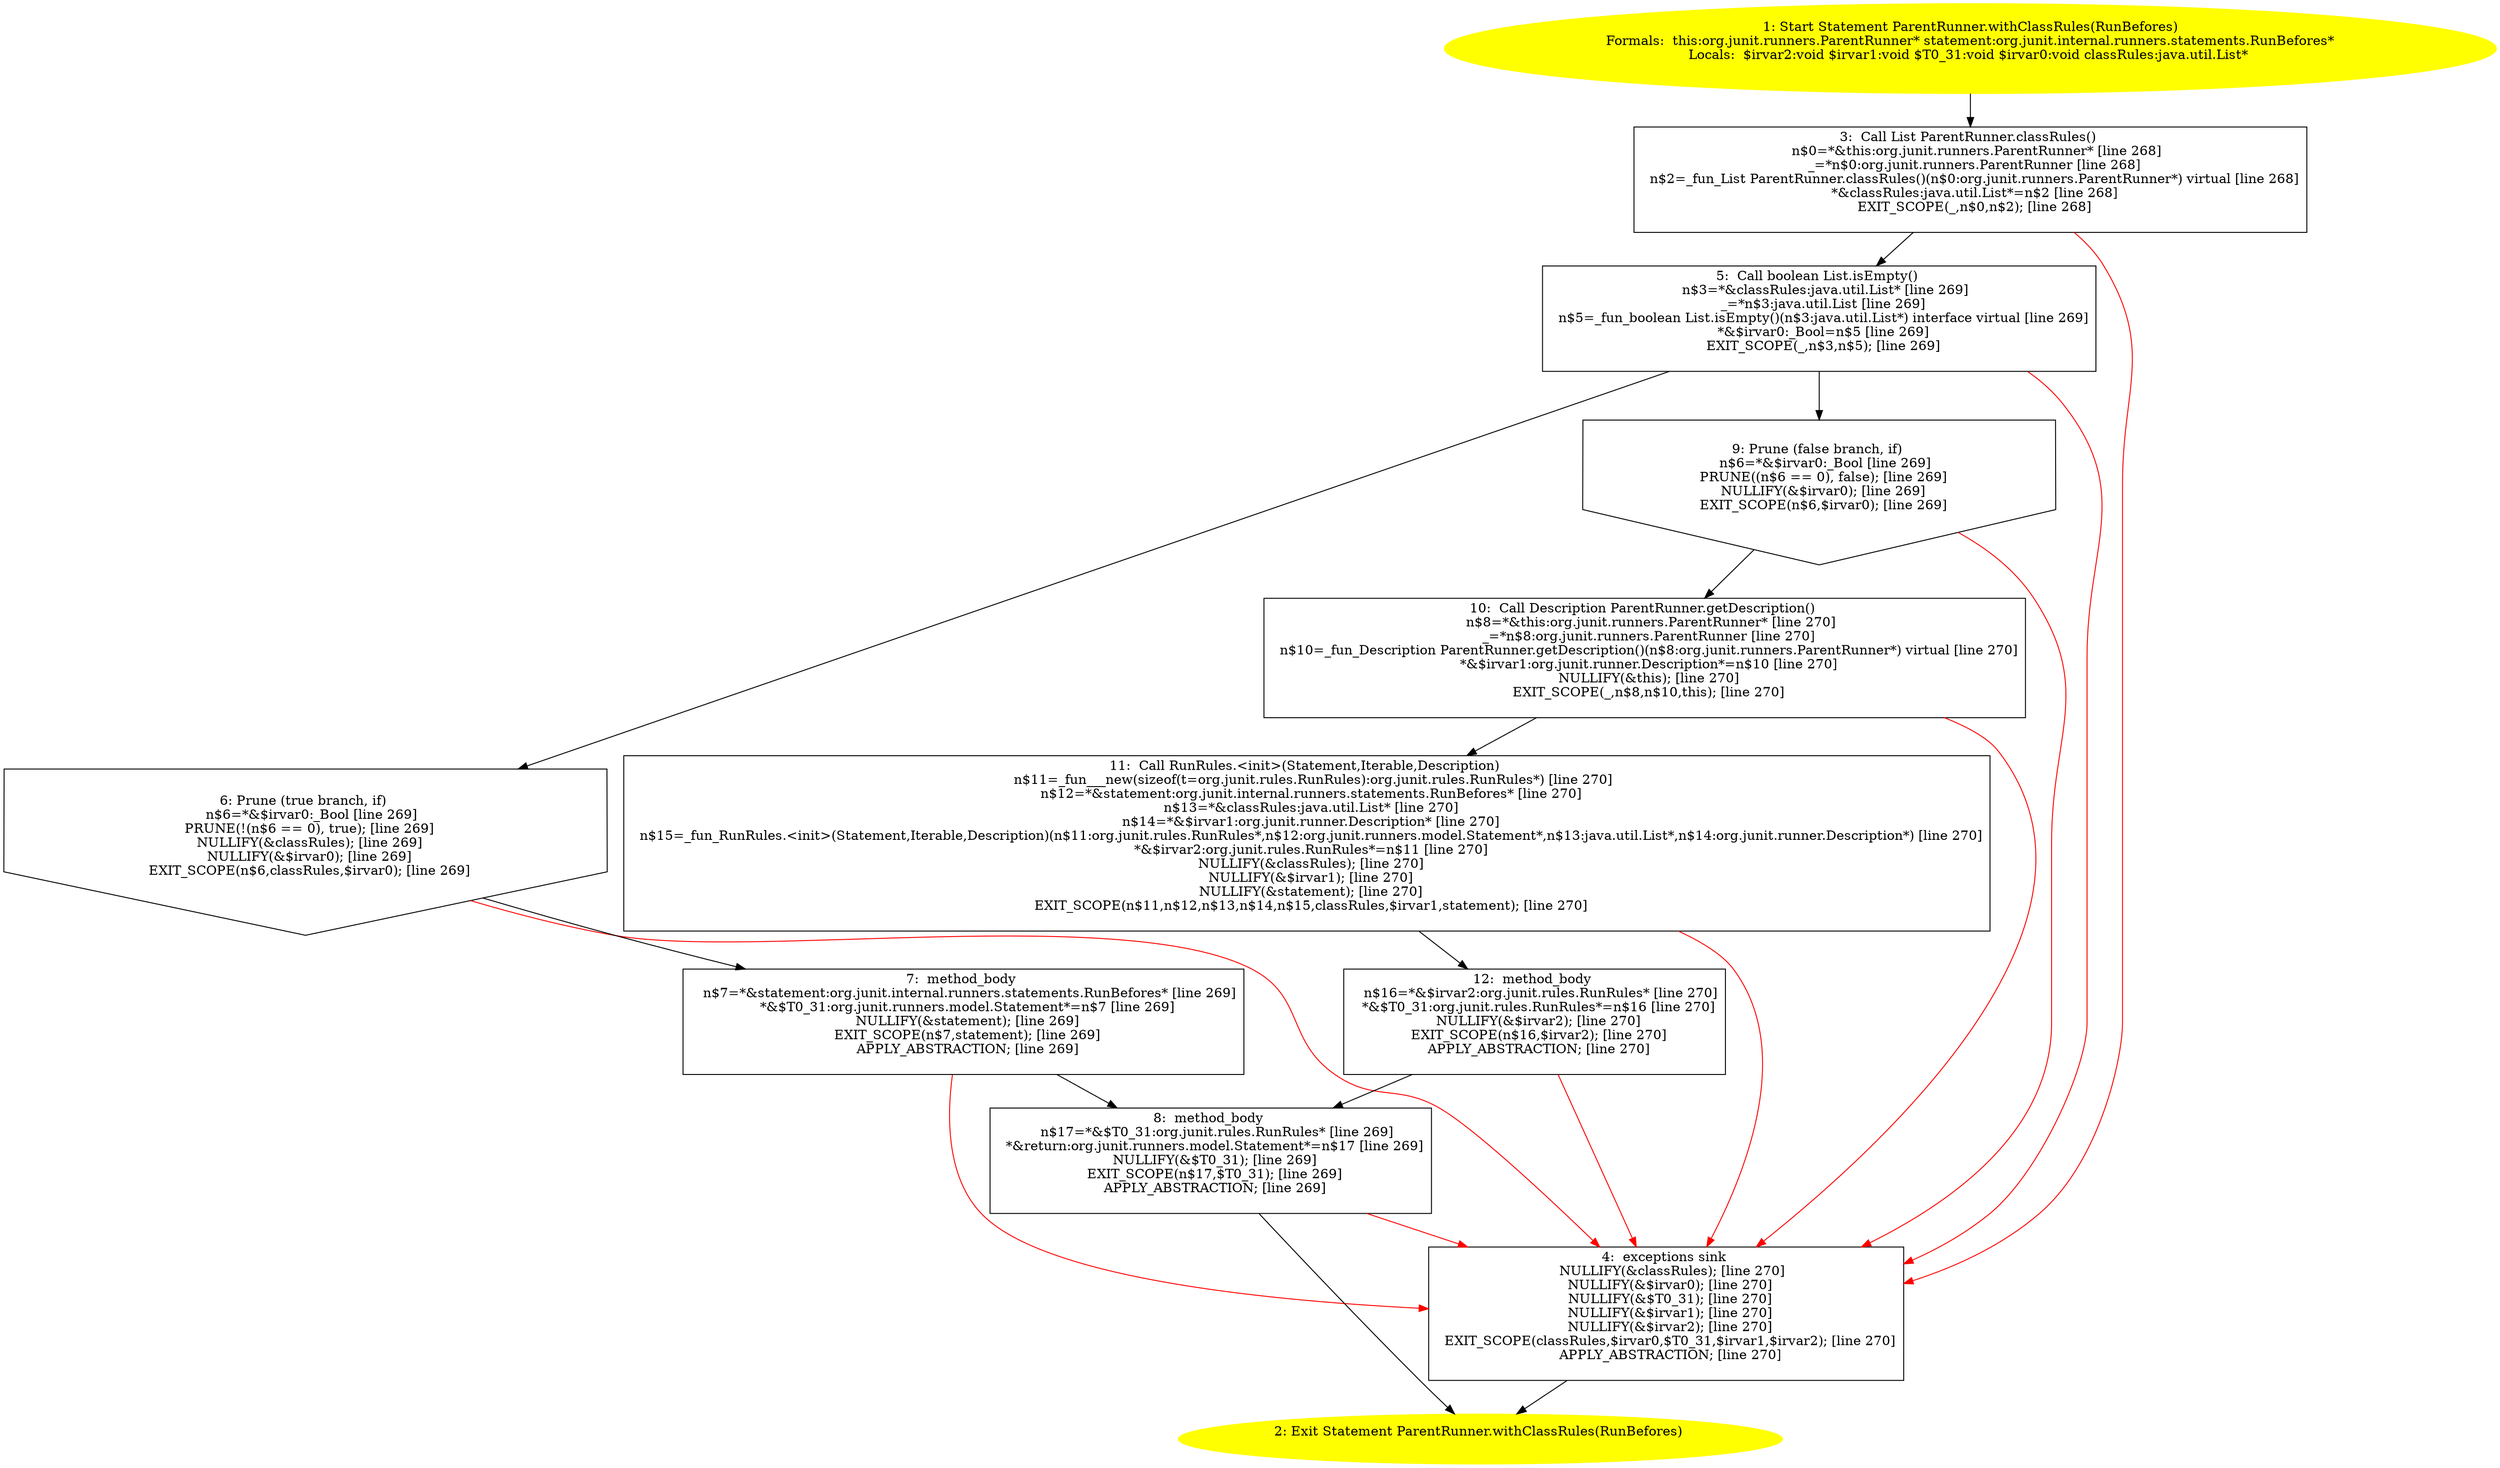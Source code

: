 /* @generated */
digraph cfg {
"org.junit.runners.ParentRunner.withClassRules(org.junit.internal.runners.statements.RunBefores):org..2327ba3c13a9da964544654b9304fe99_1" [label="1: Start Statement ParentRunner.withClassRules(RunBefores)\nFormals:  this:org.junit.runners.ParentRunner* statement:org.junit.internal.runners.statements.RunBefores*\nLocals:  $irvar2:void $irvar1:void $T0_31:void $irvar0:void classRules:java.util.List* \n  " color=yellow style=filled]
	

	 "org.junit.runners.ParentRunner.withClassRules(org.junit.internal.runners.statements.RunBefores):org..2327ba3c13a9da964544654b9304fe99_1" -> "org.junit.runners.ParentRunner.withClassRules(org.junit.internal.runners.statements.RunBefores):org..2327ba3c13a9da964544654b9304fe99_3" ;
"org.junit.runners.ParentRunner.withClassRules(org.junit.internal.runners.statements.RunBefores):org..2327ba3c13a9da964544654b9304fe99_2" [label="2: Exit Statement ParentRunner.withClassRules(RunBefores) \n  " color=yellow style=filled]
	

"org.junit.runners.ParentRunner.withClassRules(org.junit.internal.runners.statements.RunBefores):org..2327ba3c13a9da964544654b9304fe99_3" [label="3:  Call List ParentRunner.classRules() \n   n$0=*&this:org.junit.runners.ParentRunner* [line 268]\n  _=*n$0:org.junit.runners.ParentRunner [line 268]\n  n$2=_fun_List ParentRunner.classRules()(n$0:org.junit.runners.ParentRunner*) virtual [line 268]\n  *&classRules:java.util.List*=n$2 [line 268]\n  EXIT_SCOPE(_,n$0,n$2); [line 268]\n " shape="box"]
	

	 "org.junit.runners.ParentRunner.withClassRules(org.junit.internal.runners.statements.RunBefores):org..2327ba3c13a9da964544654b9304fe99_3" -> "org.junit.runners.ParentRunner.withClassRules(org.junit.internal.runners.statements.RunBefores):org..2327ba3c13a9da964544654b9304fe99_5" ;
	 "org.junit.runners.ParentRunner.withClassRules(org.junit.internal.runners.statements.RunBefores):org..2327ba3c13a9da964544654b9304fe99_3" -> "org.junit.runners.ParentRunner.withClassRules(org.junit.internal.runners.statements.RunBefores):org..2327ba3c13a9da964544654b9304fe99_4" [color="red" ];
"org.junit.runners.ParentRunner.withClassRules(org.junit.internal.runners.statements.RunBefores):org..2327ba3c13a9da964544654b9304fe99_4" [label="4:  exceptions sink \n   NULLIFY(&classRules); [line 270]\n  NULLIFY(&$irvar0); [line 270]\n  NULLIFY(&$T0_31); [line 270]\n  NULLIFY(&$irvar1); [line 270]\n  NULLIFY(&$irvar2); [line 270]\n  EXIT_SCOPE(classRules,$irvar0,$T0_31,$irvar1,$irvar2); [line 270]\n  APPLY_ABSTRACTION; [line 270]\n " shape="box"]
	

	 "org.junit.runners.ParentRunner.withClassRules(org.junit.internal.runners.statements.RunBefores):org..2327ba3c13a9da964544654b9304fe99_4" -> "org.junit.runners.ParentRunner.withClassRules(org.junit.internal.runners.statements.RunBefores):org..2327ba3c13a9da964544654b9304fe99_2" ;
"org.junit.runners.ParentRunner.withClassRules(org.junit.internal.runners.statements.RunBefores):org..2327ba3c13a9da964544654b9304fe99_5" [label="5:  Call boolean List.isEmpty() \n   n$3=*&classRules:java.util.List* [line 269]\n  _=*n$3:java.util.List [line 269]\n  n$5=_fun_boolean List.isEmpty()(n$3:java.util.List*) interface virtual [line 269]\n  *&$irvar0:_Bool=n$5 [line 269]\n  EXIT_SCOPE(_,n$3,n$5); [line 269]\n " shape="box"]
	

	 "org.junit.runners.ParentRunner.withClassRules(org.junit.internal.runners.statements.RunBefores):org..2327ba3c13a9da964544654b9304fe99_5" -> "org.junit.runners.ParentRunner.withClassRules(org.junit.internal.runners.statements.RunBefores):org..2327ba3c13a9da964544654b9304fe99_6" ;
	 "org.junit.runners.ParentRunner.withClassRules(org.junit.internal.runners.statements.RunBefores):org..2327ba3c13a9da964544654b9304fe99_5" -> "org.junit.runners.ParentRunner.withClassRules(org.junit.internal.runners.statements.RunBefores):org..2327ba3c13a9da964544654b9304fe99_9" ;
	 "org.junit.runners.ParentRunner.withClassRules(org.junit.internal.runners.statements.RunBefores):org..2327ba3c13a9da964544654b9304fe99_5" -> "org.junit.runners.ParentRunner.withClassRules(org.junit.internal.runners.statements.RunBefores):org..2327ba3c13a9da964544654b9304fe99_4" [color="red" ];
"org.junit.runners.ParentRunner.withClassRules(org.junit.internal.runners.statements.RunBefores):org..2327ba3c13a9da964544654b9304fe99_6" [label="6: Prune (true branch, if) \n   n$6=*&$irvar0:_Bool [line 269]\n  PRUNE(!(n$6 == 0), true); [line 269]\n  NULLIFY(&classRules); [line 269]\n  NULLIFY(&$irvar0); [line 269]\n  EXIT_SCOPE(n$6,classRules,$irvar0); [line 269]\n " shape="invhouse"]
	

	 "org.junit.runners.ParentRunner.withClassRules(org.junit.internal.runners.statements.RunBefores):org..2327ba3c13a9da964544654b9304fe99_6" -> "org.junit.runners.ParentRunner.withClassRules(org.junit.internal.runners.statements.RunBefores):org..2327ba3c13a9da964544654b9304fe99_7" ;
	 "org.junit.runners.ParentRunner.withClassRules(org.junit.internal.runners.statements.RunBefores):org..2327ba3c13a9da964544654b9304fe99_6" -> "org.junit.runners.ParentRunner.withClassRules(org.junit.internal.runners.statements.RunBefores):org..2327ba3c13a9da964544654b9304fe99_4" [color="red" ];
"org.junit.runners.ParentRunner.withClassRules(org.junit.internal.runners.statements.RunBefores):org..2327ba3c13a9da964544654b9304fe99_7" [label="7:  method_body \n   n$7=*&statement:org.junit.internal.runners.statements.RunBefores* [line 269]\n  *&$T0_31:org.junit.runners.model.Statement*=n$7 [line 269]\n  NULLIFY(&statement); [line 269]\n  EXIT_SCOPE(n$7,statement); [line 269]\n  APPLY_ABSTRACTION; [line 269]\n " shape="box"]
	

	 "org.junit.runners.ParentRunner.withClassRules(org.junit.internal.runners.statements.RunBefores):org..2327ba3c13a9da964544654b9304fe99_7" -> "org.junit.runners.ParentRunner.withClassRules(org.junit.internal.runners.statements.RunBefores):org..2327ba3c13a9da964544654b9304fe99_8" ;
	 "org.junit.runners.ParentRunner.withClassRules(org.junit.internal.runners.statements.RunBefores):org..2327ba3c13a9da964544654b9304fe99_7" -> "org.junit.runners.ParentRunner.withClassRules(org.junit.internal.runners.statements.RunBefores):org..2327ba3c13a9da964544654b9304fe99_4" [color="red" ];
"org.junit.runners.ParentRunner.withClassRules(org.junit.internal.runners.statements.RunBefores):org..2327ba3c13a9da964544654b9304fe99_8" [label="8:  method_body \n   n$17=*&$T0_31:org.junit.rules.RunRules* [line 269]\n  *&return:org.junit.runners.model.Statement*=n$17 [line 269]\n  NULLIFY(&$T0_31); [line 269]\n  EXIT_SCOPE(n$17,$T0_31); [line 269]\n  APPLY_ABSTRACTION; [line 269]\n " shape="box"]
	

	 "org.junit.runners.ParentRunner.withClassRules(org.junit.internal.runners.statements.RunBefores):org..2327ba3c13a9da964544654b9304fe99_8" -> "org.junit.runners.ParentRunner.withClassRules(org.junit.internal.runners.statements.RunBefores):org..2327ba3c13a9da964544654b9304fe99_2" ;
	 "org.junit.runners.ParentRunner.withClassRules(org.junit.internal.runners.statements.RunBefores):org..2327ba3c13a9da964544654b9304fe99_8" -> "org.junit.runners.ParentRunner.withClassRules(org.junit.internal.runners.statements.RunBefores):org..2327ba3c13a9da964544654b9304fe99_4" [color="red" ];
"org.junit.runners.ParentRunner.withClassRules(org.junit.internal.runners.statements.RunBefores):org..2327ba3c13a9da964544654b9304fe99_9" [label="9: Prune (false branch, if) \n   n$6=*&$irvar0:_Bool [line 269]\n  PRUNE((n$6 == 0), false); [line 269]\n  NULLIFY(&$irvar0); [line 269]\n  EXIT_SCOPE(n$6,$irvar0); [line 269]\n " shape="invhouse"]
	

	 "org.junit.runners.ParentRunner.withClassRules(org.junit.internal.runners.statements.RunBefores):org..2327ba3c13a9da964544654b9304fe99_9" -> "org.junit.runners.ParentRunner.withClassRules(org.junit.internal.runners.statements.RunBefores):org..2327ba3c13a9da964544654b9304fe99_10" ;
	 "org.junit.runners.ParentRunner.withClassRules(org.junit.internal.runners.statements.RunBefores):org..2327ba3c13a9da964544654b9304fe99_9" -> "org.junit.runners.ParentRunner.withClassRules(org.junit.internal.runners.statements.RunBefores):org..2327ba3c13a9da964544654b9304fe99_4" [color="red" ];
"org.junit.runners.ParentRunner.withClassRules(org.junit.internal.runners.statements.RunBefores):org..2327ba3c13a9da964544654b9304fe99_10" [label="10:  Call Description ParentRunner.getDescription() \n   n$8=*&this:org.junit.runners.ParentRunner* [line 270]\n  _=*n$8:org.junit.runners.ParentRunner [line 270]\n  n$10=_fun_Description ParentRunner.getDescription()(n$8:org.junit.runners.ParentRunner*) virtual [line 270]\n  *&$irvar1:org.junit.runner.Description*=n$10 [line 270]\n  NULLIFY(&this); [line 270]\n  EXIT_SCOPE(_,n$8,n$10,this); [line 270]\n " shape="box"]
	

	 "org.junit.runners.ParentRunner.withClassRules(org.junit.internal.runners.statements.RunBefores):org..2327ba3c13a9da964544654b9304fe99_10" -> "org.junit.runners.ParentRunner.withClassRules(org.junit.internal.runners.statements.RunBefores):org..2327ba3c13a9da964544654b9304fe99_11" ;
	 "org.junit.runners.ParentRunner.withClassRules(org.junit.internal.runners.statements.RunBefores):org..2327ba3c13a9da964544654b9304fe99_10" -> "org.junit.runners.ParentRunner.withClassRules(org.junit.internal.runners.statements.RunBefores):org..2327ba3c13a9da964544654b9304fe99_4" [color="red" ];
"org.junit.runners.ParentRunner.withClassRules(org.junit.internal.runners.statements.RunBefores):org..2327ba3c13a9da964544654b9304fe99_11" [label="11:  Call RunRules.<init>(Statement,Iterable,Description) \n   n$11=_fun___new(sizeof(t=org.junit.rules.RunRules):org.junit.rules.RunRules*) [line 270]\n  n$12=*&statement:org.junit.internal.runners.statements.RunBefores* [line 270]\n  n$13=*&classRules:java.util.List* [line 270]\n  n$14=*&$irvar1:org.junit.runner.Description* [line 270]\n  n$15=_fun_RunRules.<init>(Statement,Iterable,Description)(n$11:org.junit.rules.RunRules*,n$12:org.junit.runners.model.Statement*,n$13:java.util.List*,n$14:org.junit.runner.Description*) [line 270]\n  *&$irvar2:org.junit.rules.RunRules*=n$11 [line 270]\n  NULLIFY(&classRules); [line 270]\n  NULLIFY(&$irvar1); [line 270]\n  NULLIFY(&statement); [line 270]\n  EXIT_SCOPE(n$11,n$12,n$13,n$14,n$15,classRules,$irvar1,statement); [line 270]\n " shape="box"]
	

	 "org.junit.runners.ParentRunner.withClassRules(org.junit.internal.runners.statements.RunBefores):org..2327ba3c13a9da964544654b9304fe99_11" -> "org.junit.runners.ParentRunner.withClassRules(org.junit.internal.runners.statements.RunBefores):org..2327ba3c13a9da964544654b9304fe99_12" ;
	 "org.junit.runners.ParentRunner.withClassRules(org.junit.internal.runners.statements.RunBefores):org..2327ba3c13a9da964544654b9304fe99_11" -> "org.junit.runners.ParentRunner.withClassRules(org.junit.internal.runners.statements.RunBefores):org..2327ba3c13a9da964544654b9304fe99_4" [color="red" ];
"org.junit.runners.ParentRunner.withClassRules(org.junit.internal.runners.statements.RunBefores):org..2327ba3c13a9da964544654b9304fe99_12" [label="12:  method_body \n   n$16=*&$irvar2:org.junit.rules.RunRules* [line 270]\n  *&$T0_31:org.junit.rules.RunRules*=n$16 [line 270]\n  NULLIFY(&$irvar2); [line 270]\n  EXIT_SCOPE(n$16,$irvar2); [line 270]\n  APPLY_ABSTRACTION; [line 270]\n " shape="box"]
	

	 "org.junit.runners.ParentRunner.withClassRules(org.junit.internal.runners.statements.RunBefores):org..2327ba3c13a9da964544654b9304fe99_12" -> "org.junit.runners.ParentRunner.withClassRules(org.junit.internal.runners.statements.RunBefores):org..2327ba3c13a9da964544654b9304fe99_8" ;
	 "org.junit.runners.ParentRunner.withClassRules(org.junit.internal.runners.statements.RunBefores):org..2327ba3c13a9da964544654b9304fe99_12" -> "org.junit.runners.ParentRunner.withClassRules(org.junit.internal.runners.statements.RunBefores):org..2327ba3c13a9da964544654b9304fe99_4" [color="red" ];
}
